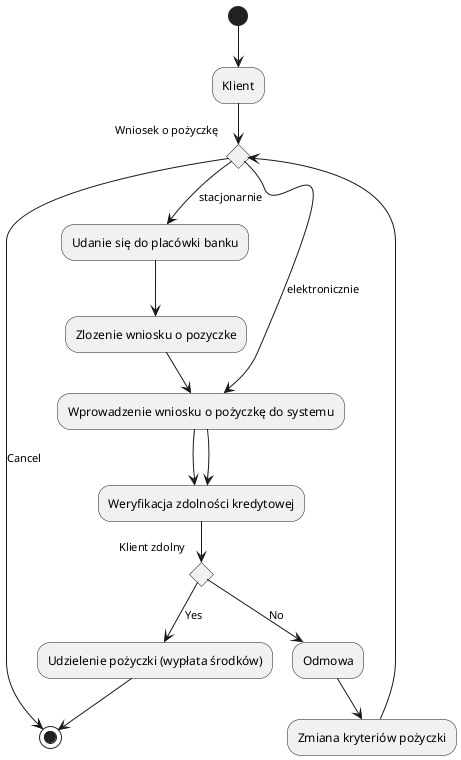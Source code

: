 'Diagram aktywności - pożyczka (wniosek elektroniczny lub złożony w placówce)
@startuml

(*) --> "Klient"
if "Wniosek o pożyczkę" as wniosek then
    -->[stacjonarnie] "Udanie się do placówki banku"
        --> "Zlozenie wniosku o pozyczke"
        --> "Wprowadzenie wniosku o pożyczkę do systemu" as system
        --> "Weryfikacja zdolności kredytowej" as weryfikacja
else 
    --> [elektronicznie] system
    --> weryfikacja
    if "Klient zdolny"
        --> [Yes] "Udzielenie pożyczki (wypłata środków)"
        --> (*)
    else 
        --> [No] "Odmowa"
        --> "Zmiana kryteriów pożyczki"
        --> wniosek
    endif
else
    --> [Cancel] (*)
endif

@enduml